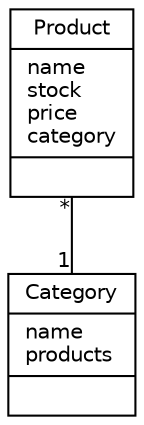 #!/usr/local/bin/dot
#
# Class diagram 
# Generated by UmlGraph version 4.1 (http://www.spinellis.gr/sw/umlgraph)
#

digraph G {
	edge [fontname="Helvetica",fontsize=10,labelfontname="Helvetica",labelfontsize=10];
	node [fontname="Helvetica",fontsize=10,shape=record];
	// gr.spinellis.product.Product
	c102 [label="{Product\n|name\lstock\lprice\lcategory\l|}", fontname="Helvetica", fontcolor="black", fontsize=10.0];
	// gr.spinellis.product.Category
	c103 [label="{Category\n|name\lproducts\l|}", fontname="Helvetica", fontcolor="black", fontsize=10.0];
	// gr.spinellis.product.Product assoc gr.spinellis.product.Category
	c102 -> c103 [taillabel="*", label="", headlabel="1", fontname="Helvetica", fontcolor="black", fontsize=10.0, color="black", arrowhead=none];
}

